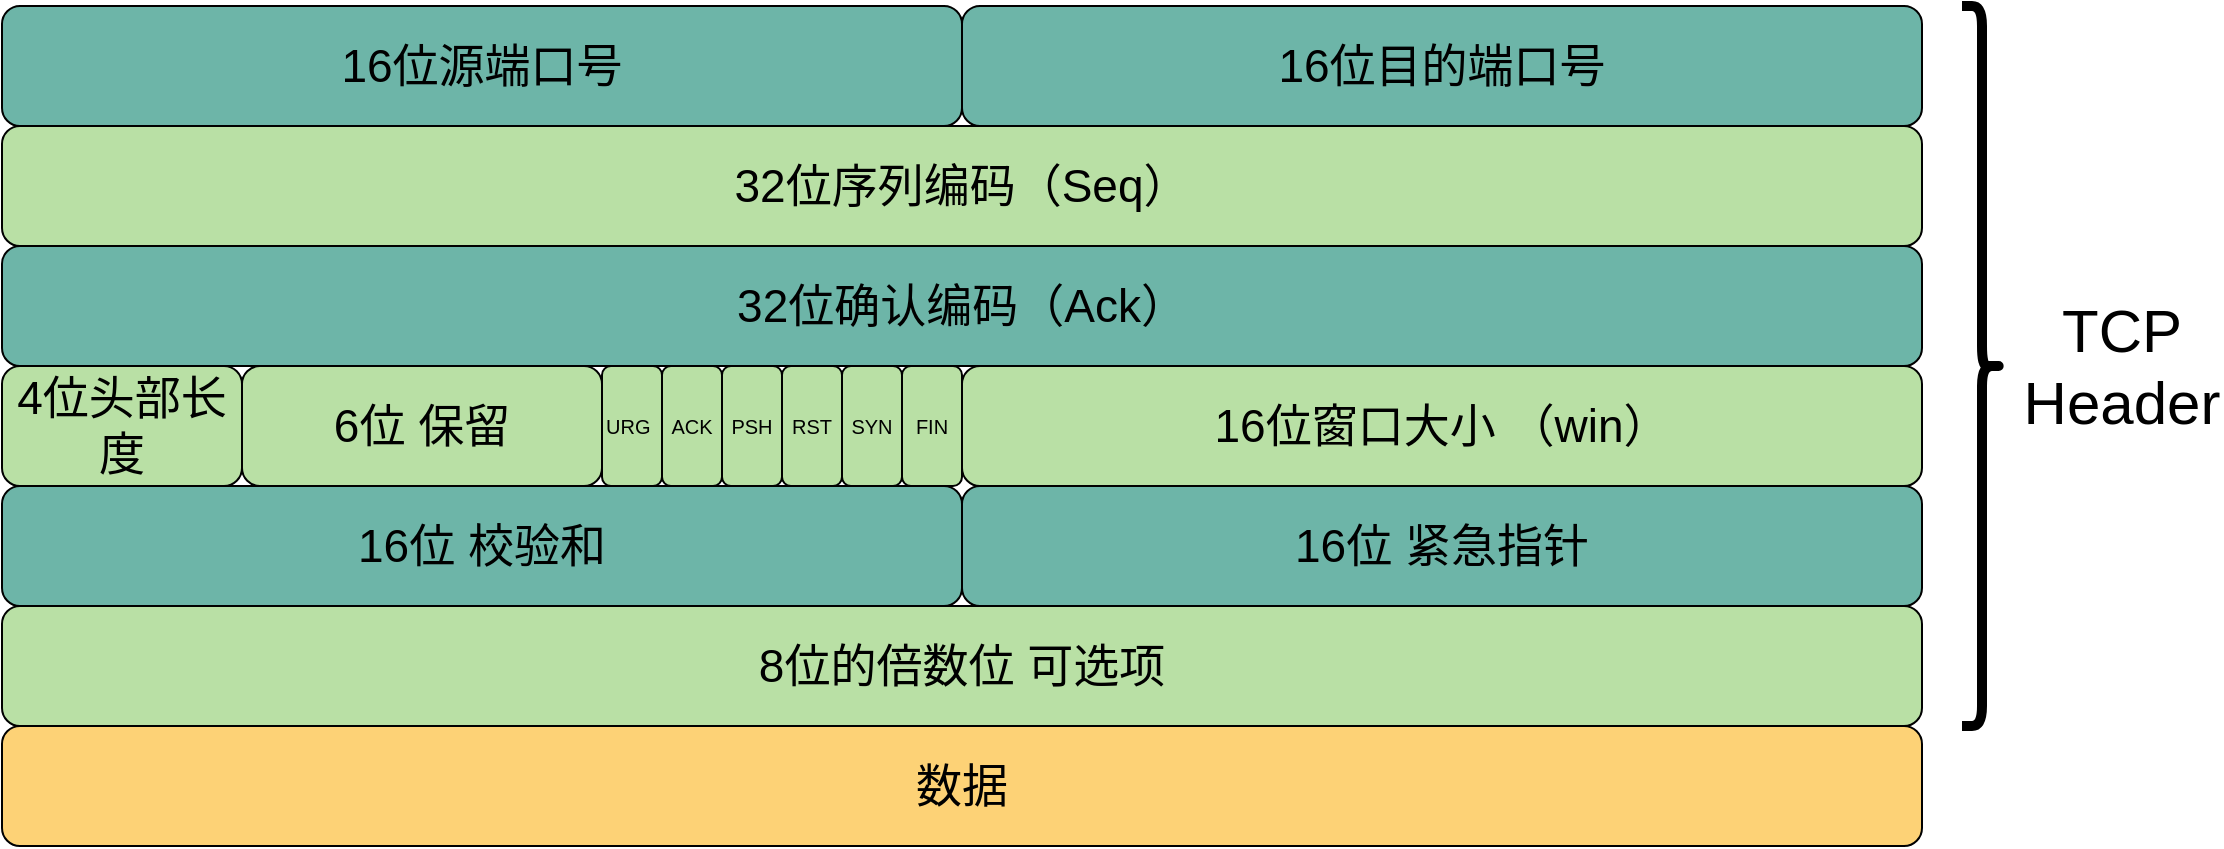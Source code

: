 <mxfile version="14.4.8" type="github">
  <diagram id="9fnjXT7nlAm7Ix4f8WDv" name="Page-1">
    <mxGraphModel dx="1304" dy="1980" grid="1" gridSize="10" guides="1" tooltips="1" connect="1" arrows="1" fold="1" page="1" pageScale="1" pageWidth="600" pageHeight="500" math="0" shadow="0">
      <root>
        <mxCell id="0" />
        <mxCell id="1" parent="0" />
        <mxCell id="-xf_uFu9KCXf6jcXoVjT-4" value="&lt;font style=&quot;font-size: 23px&quot;&gt;16位源端口号&lt;/font&gt;" style="rounded=1;whiteSpace=wrap;html=1;fontSize=23;fillColor=#6DB5A8;" parent="1" vertex="1">
          <mxGeometry x="60" y="40" width="480" height="60" as="geometry" />
        </mxCell>
        <mxCell id="-xf_uFu9KCXf6jcXoVjT-5" value="16位目的端口号" style="rounded=1;whiteSpace=wrap;html=1;fontSize=23;fillColor=#6DB5A8;" parent="1" vertex="1">
          <mxGeometry x="540" y="40" width="480" height="60" as="geometry" />
        </mxCell>
        <mxCell id="-xf_uFu9KCXf6jcXoVjT-6" value="32位序列编码（Seq）" style="rounded=1;whiteSpace=wrap;html=1;fontSize=23;fillColor=#B9E0A5;" parent="1" vertex="1">
          <mxGeometry x="60" y="100" width="960" height="60" as="geometry" />
        </mxCell>
        <mxCell id="-xf_uFu9KCXf6jcXoVjT-11" value="&lt;font style=&quot;font-size: 23px&quot;&gt;32位确认编码（Ack）&lt;/font&gt;" style="rounded=1;whiteSpace=wrap;html=1;fontSize=23;fillColor=#6DB5A8;" parent="1" vertex="1">
          <mxGeometry x="60" y="160" width="960" height="60" as="geometry" />
        </mxCell>
        <mxCell id="-xf_uFu9KCXf6jcXoVjT-14" value="&lt;font style=&quot;font-size: 23px&quot;&gt;8位的倍数位 可选项&lt;/font&gt;" style="rounded=1;whiteSpace=wrap;html=1;fontSize=23;fillColor=#B9E0A5;" parent="1" vertex="1">
          <mxGeometry x="60" y="340" width="960" height="60" as="geometry" />
        </mxCell>
        <mxCell id="-xf_uFu9KCXf6jcXoVjT-15" value="&lt;font style=&quot;font-size: 23px;&quot;&gt;数据&lt;/font&gt;" style="rounded=1;whiteSpace=wrap;html=1;fontSize=23;fillColor=#FDD276;" parent="1" vertex="1">
          <mxGeometry x="60" y="400" width="960" height="60" as="geometry" />
        </mxCell>
        <mxCell id="QUlrv-4_Xu6kGZL0T_s7-1" value="16位窗口大小 （win）" style="rounded=1;whiteSpace=wrap;html=1;fontSize=23;fillColor=#B9E0A5;" vertex="1" parent="1">
          <mxGeometry x="540" y="220" width="480" height="60" as="geometry" />
        </mxCell>
        <mxCell id="QUlrv-4_Xu6kGZL0T_s7-12" value="&lt;font style=&quot;font-size: 23px&quot;&gt;4位头部长度&lt;/font&gt;" style="rounded=1;whiteSpace=wrap;html=1;fontSize=23;fillColor=#B9E0A5;" vertex="1" parent="1">
          <mxGeometry x="60" y="220" width="120" height="60" as="geometry" />
        </mxCell>
        <mxCell id="QUlrv-4_Xu6kGZL0T_s7-18" value="&lt;font style=&quot;font-size: 23px&quot;&gt;6位 保留&lt;/font&gt;" style="rounded=1;whiteSpace=wrap;html=1;fontSize=23;fillColor=#B9E0A5;" vertex="1" parent="1">
          <mxGeometry x="180" y="220" width="180" height="60" as="geometry" />
        </mxCell>
        <mxCell id="QUlrv-4_Xu6kGZL0T_s7-21" value="&lt;blockquote style=&quot;margin: 0px 0px 0px 40px; border: none; padding: 0px; font-size: 10px;&quot;&gt;&lt;/blockquote&gt;&lt;font style=&quot;font-size: 10px;&quot;&gt;URG&lt;/font&gt;" style="rounded=1;whiteSpace=wrap;html=1;fontSize=10;align=left;fillColor=#B9E0A5;" vertex="1" parent="1">
          <mxGeometry x="360" y="220" width="30" height="60" as="geometry" />
        </mxCell>
        <mxCell id="QUlrv-4_Xu6kGZL0T_s7-22" value="ACK" style="rounded=1;whiteSpace=wrap;html=1;fontSize=10;fillColor=#B9E0A5;" vertex="1" parent="1">
          <mxGeometry x="390" y="220" width="30" height="60" as="geometry" />
        </mxCell>
        <mxCell id="QUlrv-4_Xu6kGZL0T_s7-23" value="PSH" style="rounded=1;whiteSpace=wrap;html=1;fontSize=10;fillColor=#B9E0A5;" vertex="1" parent="1">
          <mxGeometry x="420" y="220" width="30" height="60" as="geometry" />
        </mxCell>
        <mxCell id="QUlrv-4_Xu6kGZL0T_s7-24" value="RST" style="rounded=1;whiteSpace=wrap;html=1;fontSize=10;fillColor=#B9E0A5;" vertex="1" parent="1">
          <mxGeometry x="450" y="220" width="30" height="60" as="geometry" />
        </mxCell>
        <mxCell id="QUlrv-4_Xu6kGZL0T_s7-25" value="SYN" style="rounded=1;whiteSpace=wrap;html=1;fontSize=10;fillColor=#B9E0A5;" vertex="1" parent="1">
          <mxGeometry x="480" y="220" width="30" height="60" as="geometry" />
        </mxCell>
        <mxCell id="QUlrv-4_Xu6kGZL0T_s7-26" value="FIN" style="rounded=1;whiteSpace=wrap;html=1;fontSize=10;fillColor=#B9E0A5;" vertex="1" parent="1">
          <mxGeometry x="510" y="220" width="30" height="60" as="geometry" />
        </mxCell>
        <mxCell id="QUlrv-4_Xu6kGZL0T_s7-27" value="16位 紧急指针" style="rounded=1;whiteSpace=wrap;html=1;fontSize=23;fillColor=#6DB5A8;" vertex="1" parent="1">
          <mxGeometry x="540" y="280" width="480" height="60" as="geometry" />
        </mxCell>
        <mxCell id="QUlrv-4_Xu6kGZL0T_s7-28" value="16位 校验和" style="rounded=1;whiteSpace=wrap;html=1;fontSize=23;fillColor=#6DB5A8;" vertex="1" parent="1">
          <mxGeometry x="60" y="280" width="480" height="60" as="geometry" />
        </mxCell>
        <mxCell id="QUlrv-4_Xu6kGZL0T_s7-30" value="" style="shape=curlyBracket;whiteSpace=wrap;html=1;rounded=1;fillColor=#FDD276;fontSize=10;direction=west;strokeWidth=5;" vertex="1" parent="1">
          <mxGeometry x="1040" y="40" width="20" height="360" as="geometry" />
        </mxCell>
        <mxCell id="QUlrv-4_Xu6kGZL0T_s7-31" value="&lt;font style=&quot;font-size: 30px&quot;&gt;TCP Header&lt;/font&gt;" style="text;html=1;strokeColor=none;fillColor=none;align=center;verticalAlign=middle;whiteSpace=wrap;rounded=0;fontSize=10;" vertex="1" parent="1">
          <mxGeometry x="1070" y="180" width="100" height="80" as="geometry" />
        </mxCell>
      </root>
    </mxGraphModel>
  </diagram>
</mxfile>
